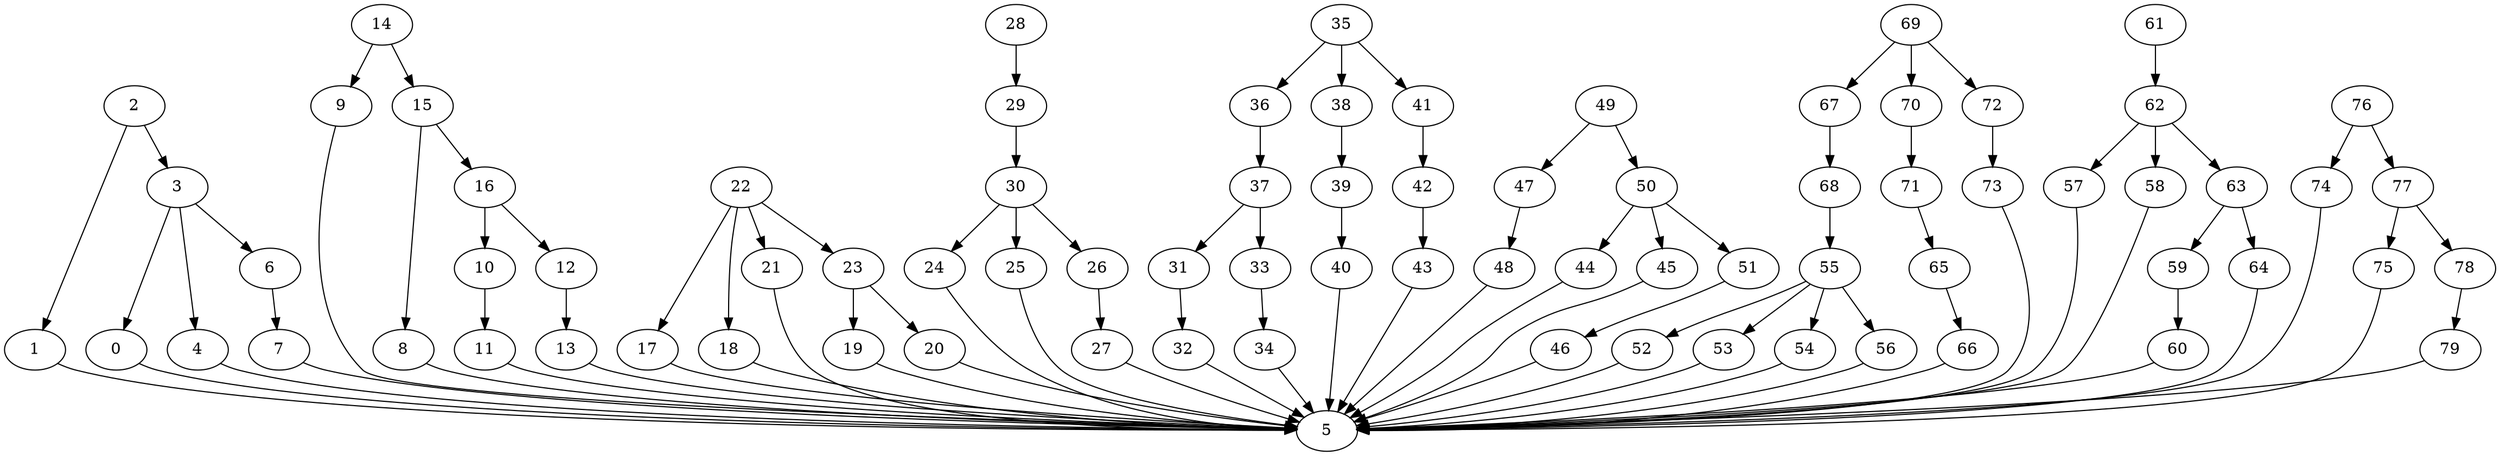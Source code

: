 strict digraph  {
0 [exec=100];
1 [exec=155];
2 [exec=187];
3 [exec=188];
4 [exec=74];
5 [exec=99];
6 [exec=194];
7 [exec=191];
8 [exec=163];
9 [exec=74];
10 [exec=100];
11 [exec=124];
12 [exec=74];
13 [exec=61];
14 [exec=200];
15 [exec=101];
16 [exec=142];
17 [exec=112];
18 [exec=160];
19 [exec=127];
20 [exec=141];
21 [exec=200];
22 [exec=80];
23 [exec=72];
24 [exec=103];
25 [exec=183];
26 [exec=53];
27 [exec=98];
28 [exec=93];
29 [exec=54];
30 [exec=135];
31 [exec=185];
32 [exec=149];
33 [exec=124];
34 [exec=82];
35 [exec=175];
36 [exec=63];
37 [exec=97];
38 [exec=158];
39 [exec=151];
40 [exec=74];
41 [exec=162];
42 [exec=112];
43 [exec=72];
44 [exec=182];
45 [exec=159];
46 [exec=170];
47 [exec=127];
48 [exec=154];
49 [exec=71];
50 [exec=99];
51 [exec=118];
52 [exec=195];
53 [exec=78];
54 [exec=144];
55 [exec=142];
56 [exec=177];
57 [exec=184];
58 [exec=175];
59 [exec=69];
60 [exec=170];
61 [exec=109];
62 [exec=75];
63 [exec=144];
64 [exec=142];
65 [exec=74];
66 [exec=76];
67 [exec=61];
68 [exec=172];
69 [exec=168];
70 [exec=67];
71 [exec=57];
72 [exec=191];
73 [exec=82];
74 [exec=172];
75 [exec=162];
76 [exec=164];
77 [exec=192];
78 [exec=120];
79 [exec=172];
0 -> 5  [comm=12];
1 -> 5  [comm=18];
2 -> 3  [comm=12];
2 -> 1  [comm=14];
3 -> 0  [comm=7];
3 -> 4  [comm=20];
3 -> 6  [comm=7];
4 -> 5  [comm=6];
6 -> 7  [comm=10];
7 -> 5  [comm=19];
8 -> 5  [comm=8];
9 -> 5  [comm=8];
10 -> 11  [comm=10];
11 -> 5  [comm=6];
12 -> 13  [comm=5];
13 -> 5  [comm=18];
14 -> 15  [comm=14];
14 -> 9  [comm=13];
15 -> 16  [comm=19];
15 -> 8  [comm=12];
16 -> 10  [comm=11];
16 -> 12  [comm=11];
17 -> 5  [comm=13];
18 -> 5  [comm=5];
19 -> 5  [comm=13];
20 -> 5  [comm=15];
21 -> 5  [comm=7];
22 -> 23  [comm=6];
22 -> 17  [comm=16];
22 -> 18  [comm=16];
22 -> 21  [comm=8];
23 -> 19  [comm=12];
23 -> 20  [comm=5];
24 -> 5  [comm=16];
25 -> 5  [comm=15];
26 -> 27  [comm=18];
27 -> 5  [comm=6];
28 -> 29  [comm=16];
29 -> 30  [comm=9];
30 -> 24  [comm=5];
30 -> 25  [comm=5];
30 -> 26  [comm=15];
31 -> 32  [comm=7];
32 -> 5  [comm=20];
33 -> 34  [comm=5];
34 -> 5  [comm=19];
35 -> 36  [comm=13];
35 -> 38  [comm=7];
35 -> 41  [comm=13];
36 -> 37  [comm=12];
37 -> 31  [comm=9];
37 -> 33  [comm=9];
38 -> 39  [comm=18];
39 -> 40  [comm=10];
40 -> 5  [comm=12];
41 -> 42  [comm=17];
42 -> 43  [comm=18];
43 -> 5  [comm=20];
44 -> 5  [comm=13];
45 -> 5  [comm=13];
46 -> 5  [comm=9];
47 -> 48  [comm=14];
48 -> 5  [comm=6];
49 -> 50  [comm=11];
49 -> 47  [comm=19];
50 -> 51  [comm=8];
50 -> 44  [comm=10];
50 -> 45  [comm=8];
51 -> 46  [comm=5];
52 -> 5  [comm=10];
53 -> 5  [comm=8];
54 -> 5  [comm=9];
55 -> 56  [comm=17];
55 -> 52  [comm=20];
55 -> 53  [comm=20];
55 -> 54  [comm=20];
56 -> 5  [comm=11];
57 -> 5  [comm=17];
58 -> 5  [comm=9];
59 -> 60  [comm=19];
60 -> 5  [comm=5];
61 -> 62  [comm=15];
62 -> 63  [comm=18];
62 -> 57  [comm=13];
62 -> 58  [comm=15];
63 -> 64  [comm=9];
63 -> 59  [comm=14];
64 -> 5  [comm=16];
65 -> 66  [comm=16];
66 -> 5  [comm=12];
67 -> 68  [comm=5];
68 -> 55  [comm=14];
69 -> 70  [comm=10];
69 -> 67  [comm=7];
69 -> 72  [comm=18];
70 -> 71  [comm=12];
71 -> 65  [comm=7];
72 -> 73  [comm=11];
73 -> 5  [comm=17];
74 -> 5  [comm=18];
75 -> 5  [comm=9];
76 -> 77  [comm=9];
76 -> 74  [comm=6];
77 -> 75  [comm=20];
77 -> 78  [comm=16];
78 -> 79  [comm=15];
79 -> 5  [comm=17];
}

